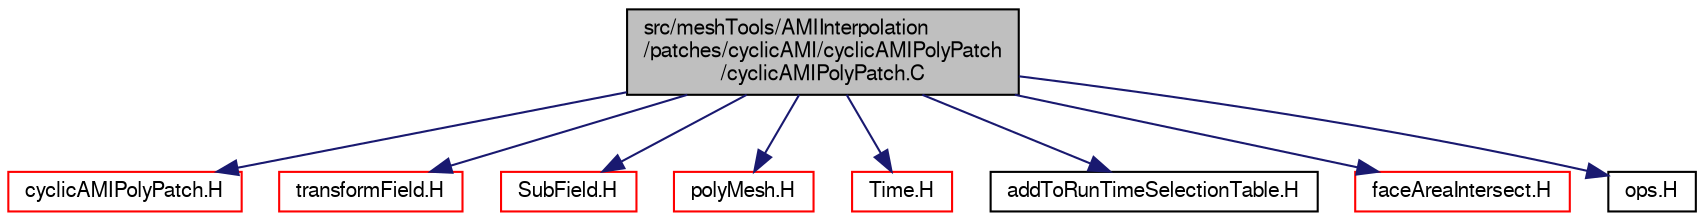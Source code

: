 digraph "src/meshTools/AMIInterpolation/patches/cyclicAMI/cyclicAMIPolyPatch/cyclicAMIPolyPatch.C"
{
  bgcolor="transparent";
  edge [fontname="FreeSans",fontsize="10",labelfontname="FreeSans",labelfontsize="10"];
  node [fontname="FreeSans",fontsize="10",shape=record];
  Node1 [label="src/meshTools/AMIInterpolation\l/patches/cyclicAMI/cyclicAMIPolyPatch\l/cyclicAMIPolyPatch.C",height=0.2,width=0.4,color="black", fillcolor="grey75", style="filled" fontcolor="black"];
  Node1 -> Node2 [color="midnightblue",fontsize="10",style="solid",fontname="FreeSans"];
  Node2 [label="cyclicAMIPolyPatch.H",height=0.2,width=0.4,color="red",URL="$a06757.html"];
  Node1 -> Node3 [color="midnightblue",fontsize="10",style="solid",fontname="FreeSans"];
  Node3 [label="transformField.H",height=0.2,width=0.4,color="red",URL="$a07534.html",tooltip="Spatial transformation functions for primitive fields. "];
  Node1 -> Node4 [color="midnightblue",fontsize="10",style="solid",fontname="FreeSans"];
  Node4 [label="SubField.H",height=0.2,width=0.4,color="red",URL="$a07489.html"];
  Node1 -> Node5 [color="midnightblue",fontsize="10",style="solid",fontname="FreeSans"];
  Node5 [label="polyMesh.H",height=0.2,width=0.4,color="red",URL="$a08169.html"];
  Node1 -> Node6 [color="midnightblue",fontsize="10",style="solid",fontname="FreeSans"];
  Node6 [label="Time.H",height=0.2,width=0.4,color="red",URL="$a07394.html"];
  Node1 -> Node7 [color="midnightblue",fontsize="10",style="solid",fontname="FreeSans"];
  Node7 [label="addToRunTimeSelectionTable.H",height=0.2,width=0.4,color="black",URL="$a07378.html",tooltip="Macros for easy insertion into run-time selection tables. "];
  Node1 -> Node8 [color="midnightblue",fontsize="10",style="solid",fontname="FreeSans"];
  Node8 [label="faceAreaIntersect.H",height=0.2,width=0.4,color="red",URL="$a06722.html"];
  Node1 -> Node9 [color="midnightblue",fontsize="10",style="solid",fontname="FreeSans"];
  Node9 [label="ops.H",height=0.2,width=0.4,color="black",URL="$a08446.html",tooltip="Combination-Reduction operation for a parallel run. "];
}
